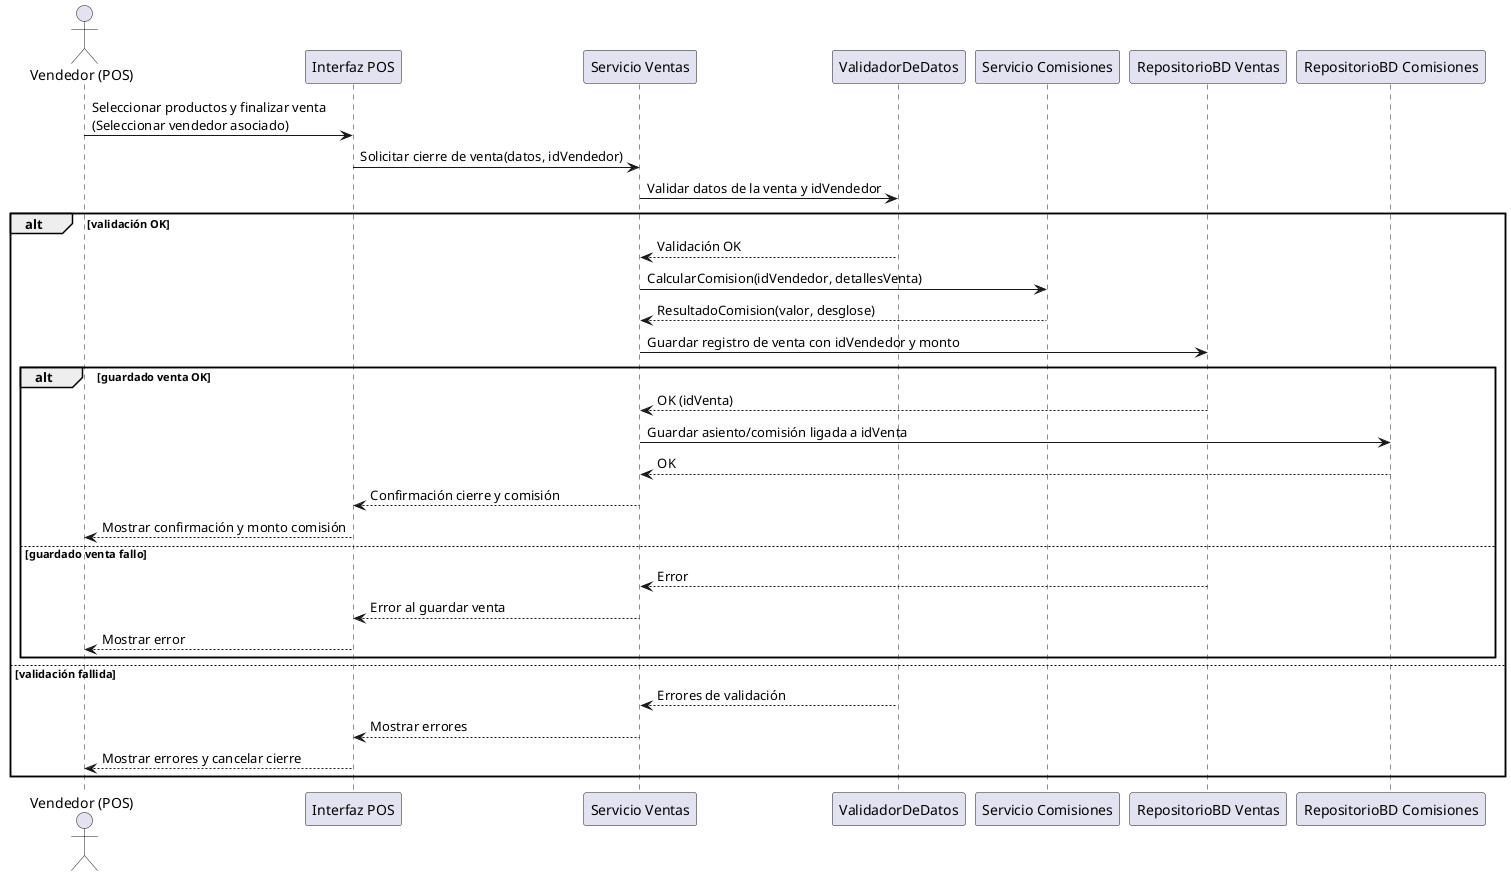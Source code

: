 @startuml
actor "Vendedor (POS)" as Vendedor
participant "Interfaz POS" as POS
participant "Servicio Ventas" as ServicioVentas
participant "ValidadorDeDatos" as Validador
participant "Servicio Comisiones" as ServicioComisiones
participant "RepositorioBD Ventas" as BDVentas
participant "RepositorioBD Comisiones" as BDComisiones

Vendedor -> POS : Seleccionar productos y finalizar venta\n(Seleccionar vendedor asociado)
POS -> ServicioVentas : Solicitar cierre de venta(datos, idVendedor)
ServicioVentas -> Validador : Validar datos de la venta y idVendedor
alt validación OK
  Validador --> ServicioVentas : Validación OK
  ServicioVentas -> ServicioComisiones : CalcularComision(idVendedor, detallesVenta)
  ServicioComisiones --> ServicioVentas : ResultadoComision(valor, desglose)
  ServicioVentas -> BDVentas : Guardar registro de venta con idVendedor y monto
  alt guardado venta OK
    BDVentas --> ServicioVentas : OK (idVenta)
    ServicioVentas -> BDComisiones : Guardar asiento/comisión ligada a idVenta
    BDComisiones --> ServicioVentas : OK
    ServicioVentas --> POS : Confirmación cierre y comisión
    POS --> Vendedor : Mostrar confirmación y monto comisión
  else guardado venta fallo
    BDVentas --> ServicioVentas : Error
    ServicioVentas --> POS : Error al guardar venta
    POS --> Vendedor : Mostrar error
  end
else validación fallida
  Validador --> ServicioVentas : Errores de validación
  ServicioVentas --> POS : Mostrar errores
  POS --> Vendedor : Mostrar errores y cancelar cierre
end
@enduml
